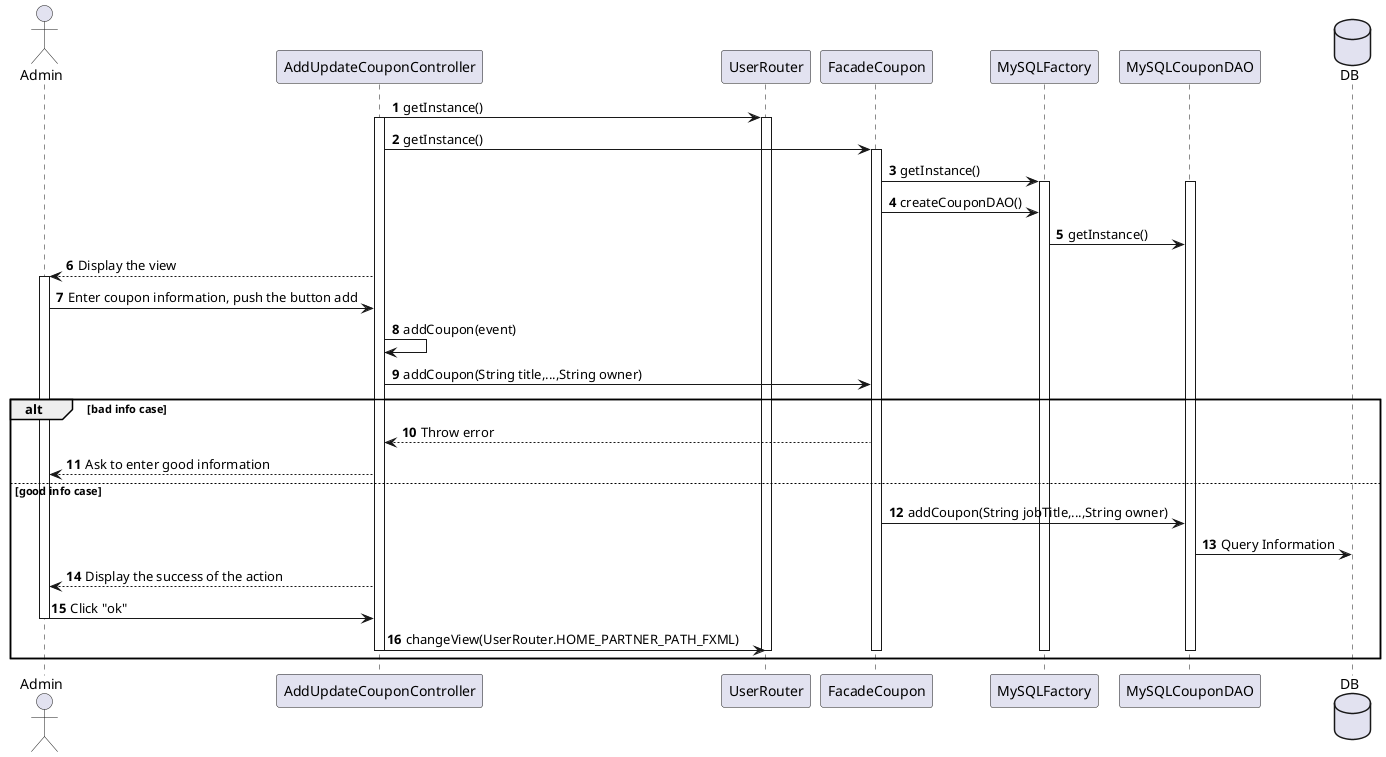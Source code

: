 @startuml
autonumber
actor Admin

AddUpdateCouponController -> UserRouter : getInstance()
activate AddUpdateCouponController
activate UserRouter
AddUpdateCouponController -> FacadeCoupon : getInstance()
activate FacadeCoupon
FacadeCoupon -> MySQLFactory : getInstance()
activate MySQLFactory

activate MySQLCouponDAO

FacadeCoupon -> MySQLFactory : createCouponDAO()
MySQLFactory -> MySQLCouponDAO : getInstance()

AddUpdateCouponController --> Admin : Display the view
activate Admin
Admin -> AddUpdateCouponController : Enter coupon information, push the button add
AddUpdateCouponController -> AddUpdateCouponController : addCoupon(event)
AddUpdateCouponController -> FacadeCoupon : addCoupon(String title,...,String owner)
alt bad info case
    FacadeCoupon --> AddUpdateCouponController : Throw error
    AddUpdateCouponController --> Admin : Ask to enter good information
else good info case
    FacadeCoupon -> MySQLCouponDAO : addCoupon(String jobTitle,...,String owner)
    database DB
    MySQLCouponDAO -> DB : Query Information
    AddUpdateCouponController --> Admin : Display the success of the action

    Admin -> AddUpdateCouponController : Click "ok"
    deactivate Admin
    AddUpdateCouponController -> UserRouter : changeView(UserRouter.HOME_PARTNER_PATH_FXML)
    deactivate AddUpdateCouponController
    deactivate UserRouter
    deactivate MySQLFactory
    deactivate FacadeCoupon
    deactivate MySQLCouponDAO


end
@enduml